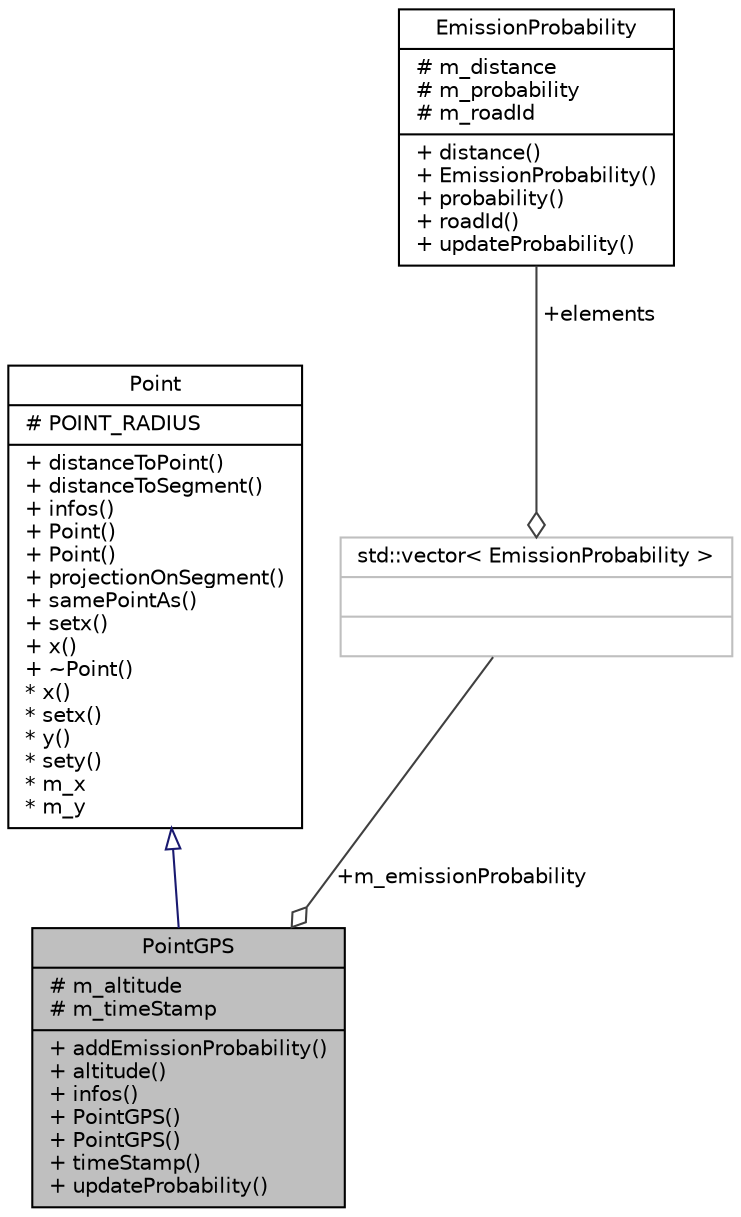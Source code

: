 digraph "PointGPS"
{
 // INTERACTIVE_SVG=YES
  bgcolor="transparent";
  edge [fontname="Helvetica",fontsize="10",labelfontname="Helvetica",labelfontsize="10"];
  node [fontname="Helvetica",fontsize="10",shape=record];
  Node1 [label="{PointGPS\n|# m_altitude\l# m_timeStamp\l|+ addEmissionProbability()\l+ altitude()\l+ infos()\l+ PointGPS()\l+ PointGPS()\l+ timeStamp()\l+ updateProbability()\l}",height=0.2,width=0.4,color="black", fillcolor="grey75", style="filled", fontcolor="black"];
  Node2 -> Node1 [dir="back",color="midnightblue",fontsize="10",style="solid",arrowtail="onormal",fontname="Helvetica"];
  Node2 [label="{Point\n|# POINT_RADIUS\l|+ distanceToPoint()\l+ distanceToSegment()\l+ infos()\l+ Point()\l+ Point()\l+ projectionOnSegment()\l+ samePointAs()\l+ setx()\l+ x()\l+ ~Point()\l* x()\l* setx()\l* y()\l* sety()\l* m_x\l* m_y\l}",height=0.2,width=0.4,color="black",URL="$class_point.html",tooltip="The Point class. "];
  Node3 -> Node1 [color="grey25",fontsize="10",style="solid",label=" +m_emissionProbability" ,arrowhead="odiamond",fontname="Helvetica"];
  Node3 [label="{std::vector\< EmissionProbability \>\n||}",height=0.2,width=0.4,color="grey75"];
  Node4 -> Node3 [color="grey25",fontsize="10",style="solid",label=" +elements" ,arrowhead="odiamond",fontname="Helvetica"];
  Node4 [label="{EmissionProbability\n|# m_distance\l# m_probability\l# m_roadId\l|+ distance()\l+ EmissionProbability()\l+ probability()\l+ roadId()\l+ updateProbability()\l}",height=0.2,width=0.4,color="black",URL="$class_emission_probability.html"];
}
